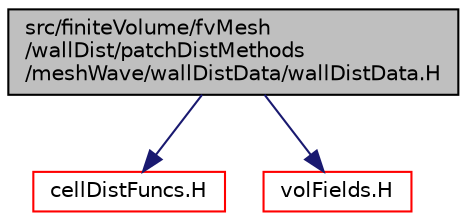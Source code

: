 digraph "src/finiteVolume/fvMesh/wallDist/patchDistMethods/meshWave/wallDistData/wallDistData.H"
{
  bgcolor="transparent";
  edge [fontname="Helvetica",fontsize="10",labelfontname="Helvetica",labelfontsize="10"];
  node [fontname="Helvetica",fontsize="10",shape=record];
  Node0 [label="src/finiteVolume/fvMesh\l/wallDist/patchDistMethods\l/meshWave/wallDistData/wallDistData.H",height=0.2,width=0.4,color="black", fillcolor="grey75", style="filled", fontcolor="black"];
  Node0 -> Node1 [color="midnightblue",fontsize="10",style="solid",fontname="Helvetica"];
  Node1 [label="cellDistFuncs.H",height=0.2,width=0.4,color="red",URL="$a08117.html"];
  Node0 -> Node167 [color="midnightblue",fontsize="10",style="solid",fontname="Helvetica"];
  Node167 [label="volFields.H",height=0.2,width=0.4,color="red",URL="$a02912.html"];
}
